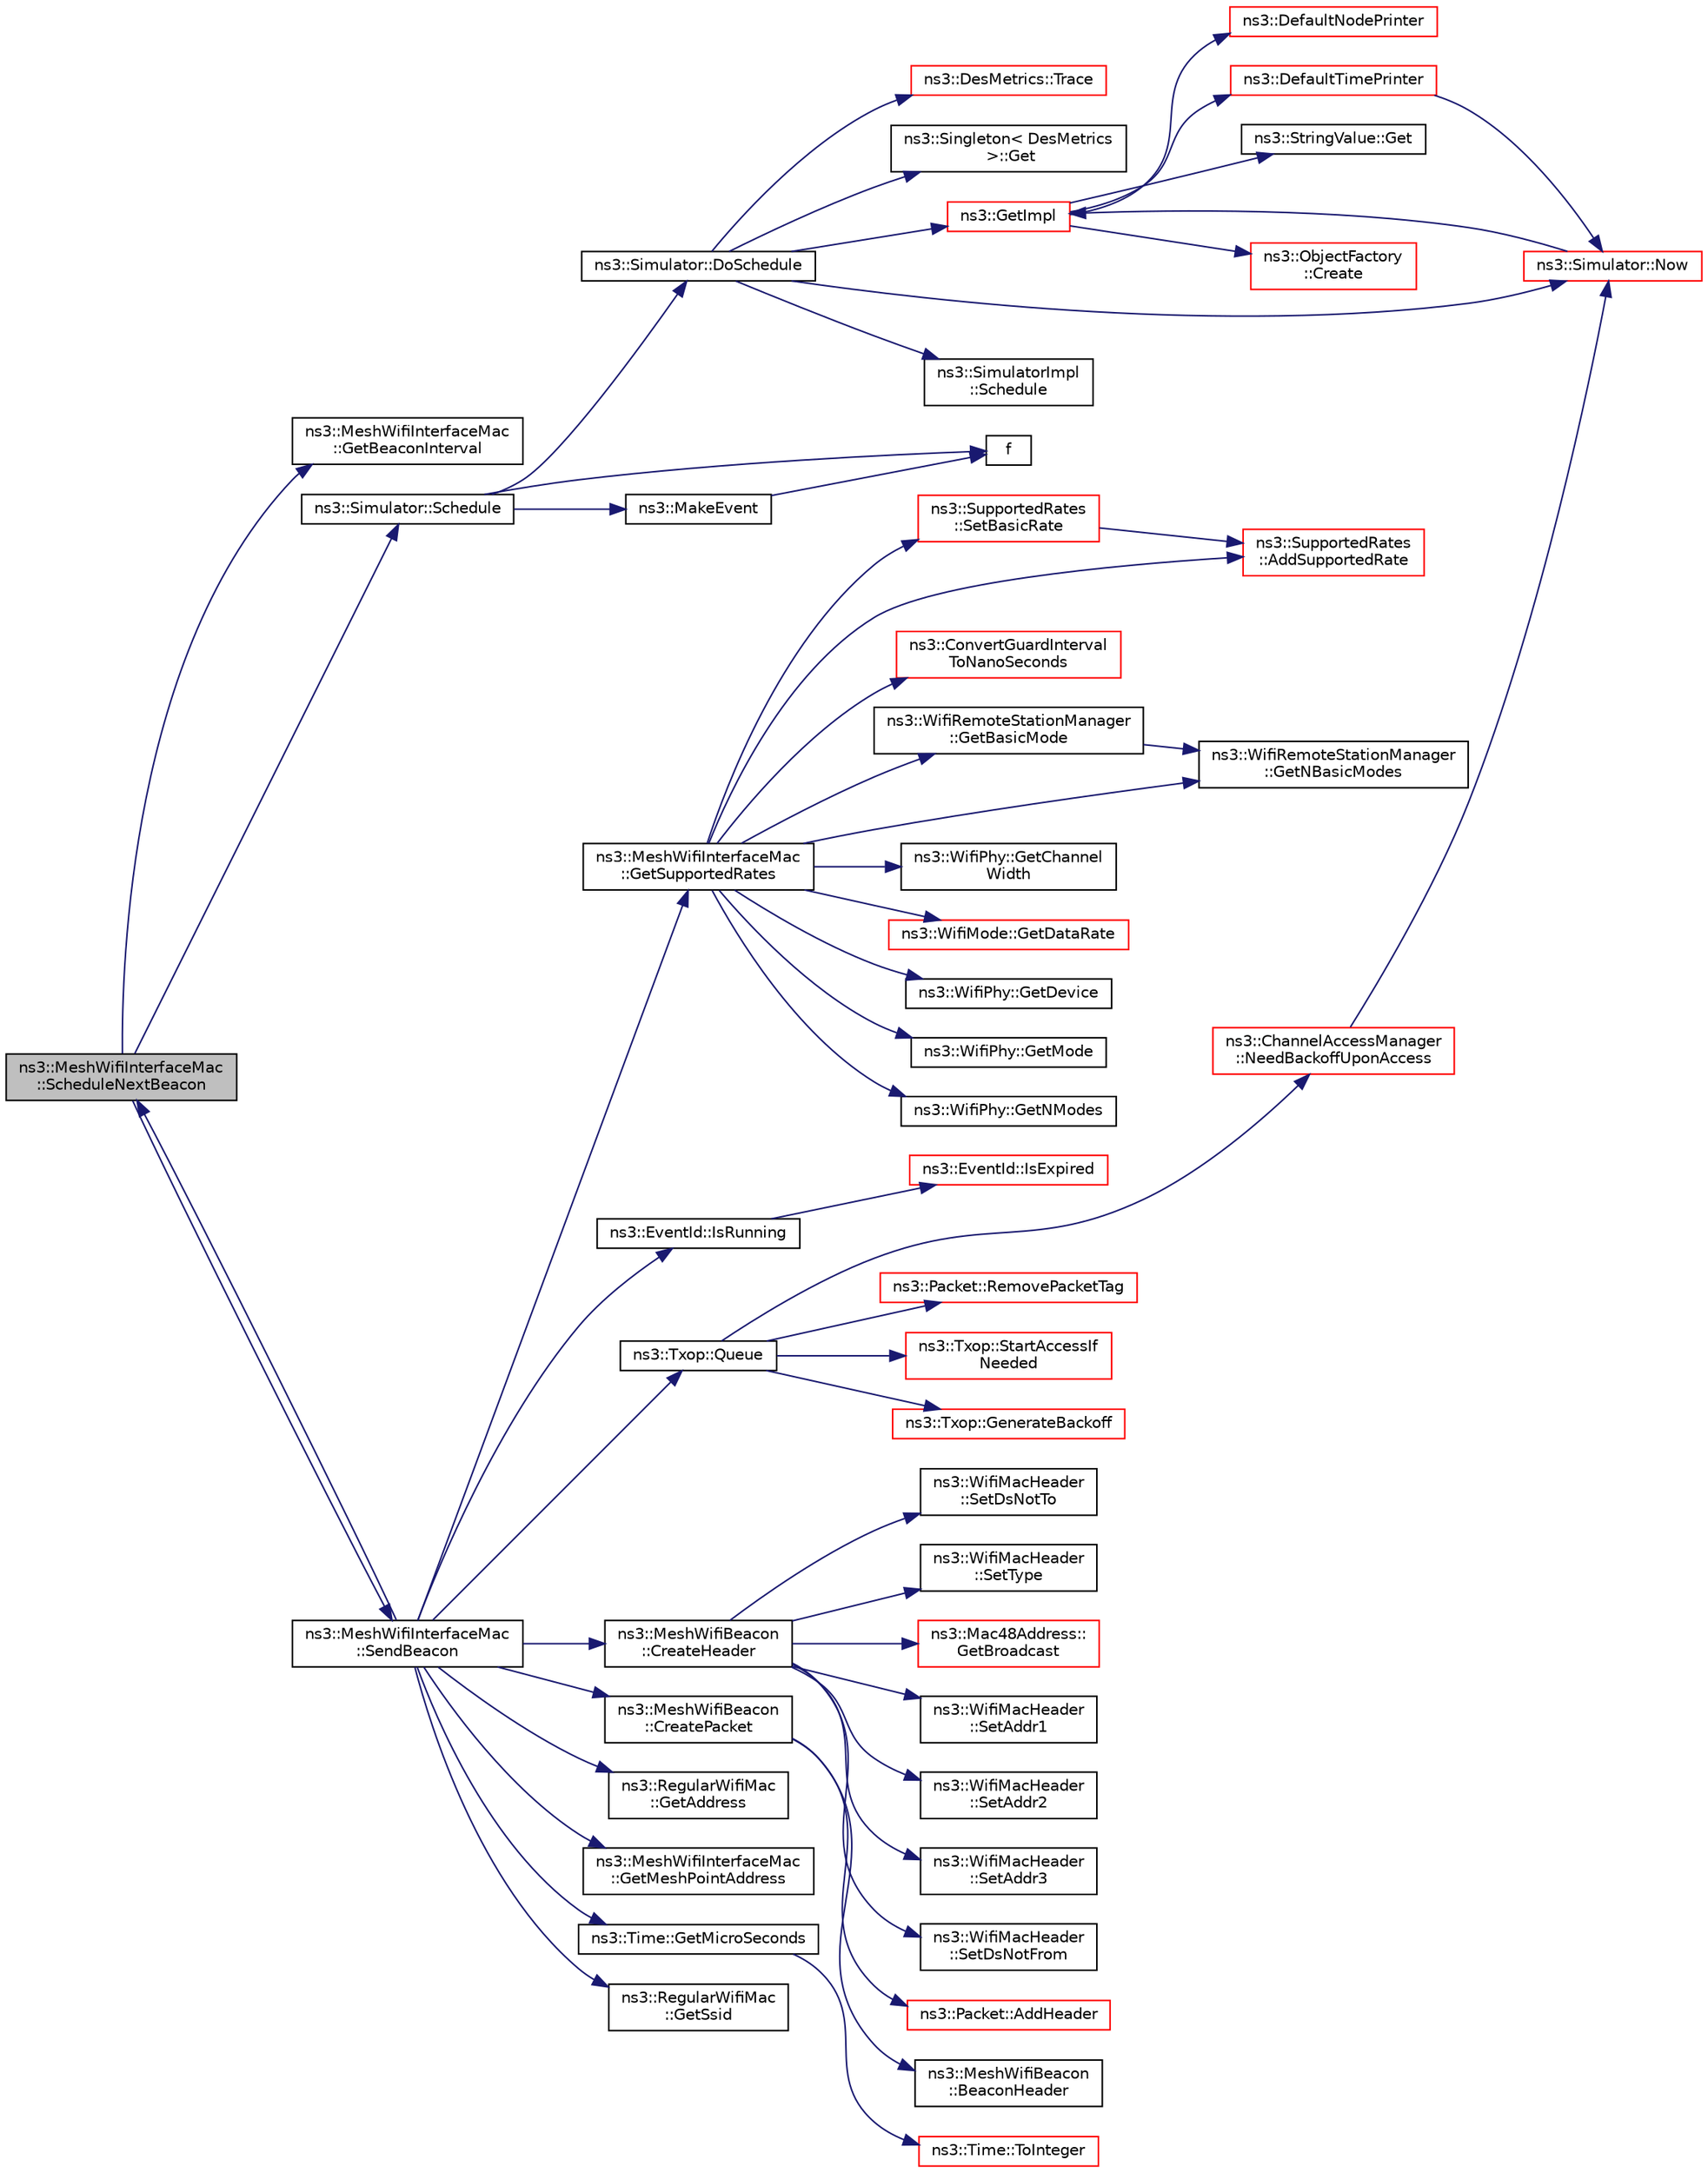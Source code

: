 digraph "ns3::MeshWifiInterfaceMac::ScheduleNextBeacon"
{
 // LATEX_PDF_SIZE
  edge [fontname="Helvetica",fontsize="10",labelfontname="Helvetica",labelfontsize="10"];
  node [fontname="Helvetica",fontsize="10",shape=record];
  rankdir="LR";
  Node1 [label="ns3::MeshWifiInterfaceMac\l::ScheduleNextBeacon",height=0.2,width=0.4,color="black", fillcolor="grey75", style="filled", fontcolor="black",tooltip="Schedule next beacon."];
  Node1 -> Node2 [color="midnightblue",fontsize="10",style="solid",fontname="Helvetica"];
  Node2 [label="ns3::MeshWifiInterfaceMac\l::GetBeaconInterval",height=0.2,width=0.4,color="black", fillcolor="white", style="filled",URL="$classns3_1_1_mesh_wifi_interface_mac.html#aaa37f89e835ac4ab27c8f356f162ef34",tooltip=" "];
  Node1 -> Node3 [color="midnightblue",fontsize="10",style="solid",fontname="Helvetica"];
  Node3 [label="ns3::Simulator::Schedule",height=0.2,width=0.4,color="black", fillcolor="white", style="filled",URL="$classns3_1_1_simulator.html#a3da7d28335c8ac0e3e86781f766df241",tooltip="Schedule an event to expire after delay."];
  Node3 -> Node4 [color="midnightblue",fontsize="10",style="solid",fontname="Helvetica"];
  Node4 [label="ns3::Simulator::DoSchedule",height=0.2,width=0.4,color="black", fillcolor="white", style="filled",URL="$classns3_1_1_simulator.html#a47af23973938819bdc89cb2807e09ed5",tooltip="Implementation of the various Schedule methods."];
  Node4 -> Node5 [color="midnightblue",fontsize="10",style="solid",fontname="Helvetica"];
  Node5 [label="ns3::Singleton\< DesMetrics\l \>::Get",height=0.2,width=0.4,color="black", fillcolor="white", style="filled",URL="$classns3_1_1_singleton.html#a80a2cd3c25a27ea72add7a9f7a141ffa",tooltip="Get a pointer to the singleton instance."];
  Node4 -> Node6 [color="midnightblue",fontsize="10",style="solid",fontname="Helvetica"];
  Node6 [label="ns3::GetImpl",height=0.2,width=0.4,color="red", fillcolor="white", style="filled",URL="$group__simulator.html#ga42eb4eddad41528d4d99794a3dae3fd0",tooltip="Get the SimulatorImpl singleton."];
  Node6 -> Node7 [color="midnightblue",fontsize="10",style="solid",fontname="Helvetica"];
  Node7 [label="ns3::ObjectFactory\l::Create",height=0.2,width=0.4,color="red", fillcolor="white", style="filled",URL="$classns3_1_1_object_factory.html#a52eda277f4aaab54266134ba48102ad7",tooltip="Create an Object instance of the configured TypeId."];
  Node6 -> Node36 [color="midnightblue",fontsize="10",style="solid",fontname="Helvetica"];
  Node36 [label="ns3::DefaultNodePrinter",height=0.2,width=0.4,color="red", fillcolor="white", style="filled",URL="$group__logging.html#gac4c06cbbed12229d85991ced145f6be2",tooltip="Default node id printer implementation."];
  Node6 -> Node39 [color="midnightblue",fontsize="10",style="solid",fontname="Helvetica"];
  Node39 [label="ns3::DefaultTimePrinter",height=0.2,width=0.4,color="red", fillcolor="white", style="filled",URL="$namespacens3.html#ae01c3c7786b644dfb8a0bb8f1201b269",tooltip="Default Time printer."];
  Node39 -> Node42 [color="midnightblue",fontsize="10",style="solid",fontname="Helvetica"];
  Node42 [label="ns3::Simulator::Now",height=0.2,width=0.4,color="red", fillcolor="white", style="filled",URL="$classns3_1_1_simulator.html#ac3178fa975b419f7875e7105be122800",tooltip="Return the current simulation virtual time."];
  Node42 -> Node6 [color="midnightblue",fontsize="10",style="solid",fontname="Helvetica"];
  Node6 -> Node44 [color="midnightblue",fontsize="10",style="solid",fontname="Helvetica"];
  Node44 [label="ns3::StringValue::Get",height=0.2,width=0.4,color="black", fillcolor="white", style="filled",URL="$classns3_1_1_string_value.html#a6f208c2778fe1c7882e5cb429b8326ae",tooltip=" "];
  Node4 -> Node42 [color="midnightblue",fontsize="10",style="solid",fontname="Helvetica"];
  Node4 -> Node56 [color="midnightblue",fontsize="10",style="solid",fontname="Helvetica"];
  Node56 [label="ns3::SimulatorImpl\l::Schedule",height=0.2,width=0.4,color="black", fillcolor="white", style="filled",URL="$classns3_1_1_simulator_impl.html#a24eac97ca7dc0e64162e3596064cfb5c",tooltip="Schedule a future event execution (in the same context)."];
  Node4 -> Node57 [color="midnightblue",fontsize="10",style="solid",fontname="Helvetica"];
  Node57 [label="ns3::DesMetrics::Trace",height=0.2,width=0.4,color="red", fillcolor="white", style="filled",URL="$classns3_1_1_des_metrics.html#ab7c6c097412d0398affbc9f8d2643160",tooltip="Trace an event to self at the time it is scheduled."];
  Node3 -> Node64 [color="midnightblue",fontsize="10",style="solid",fontname="Helvetica"];
  Node64 [label="f",height=0.2,width=0.4,color="black", fillcolor="white", style="filled",URL="$80211b_8c.html#ae7ffc1a8f84fa47a0812b2f2b9627132",tooltip=" "];
  Node3 -> Node65 [color="midnightblue",fontsize="10",style="solid",fontname="Helvetica"];
  Node65 [label="ns3::MakeEvent",height=0.2,width=0.4,color="black", fillcolor="white", style="filled",URL="$group__makeeventfnptr.html#ga289a28a2497c18a9bd299e5e2014094b",tooltip="Make an EventImpl from a function pointer taking varying numbers of arguments."];
  Node65 -> Node64 [color="midnightblue",fontsize="10",style="solid",fontname="Helvetica"];
  Node1 -> Node66 [color="midnightblue",fontsize="10",style="solid",fontname="Helvetica"];
  Node66 [label="ns3::MeshWifiInterfaceMac\l::SendBeacon",height=0.2,width=0.4,color="black", fillcolor="white", style="filled",URL="$classns3_1_1_mesh_wifi_interface_mac.html#ad83362b1af946376ee349a8ea0c4d7ba",tooltip="Send beacon."];
  Node66 -> Node67 [color="midnightblue",fontsize="10",style="solid",fontname="Helvetica"];
  Node67 [label="ns3::MeshWifiBeacon\l::CreateHeader",height=0.2,width=0.4,color="black", fillcolor="white", style="filled",URL="$classns3_1_1_mesh_wifi_beacon.html#a10959c88ec9587162cfebd1332e65a1b",tooltip="Create Wifi header for beacon frame."];
  Node67 -> Node68 [color="midnightblue",fontsize="10",style="solid",fontname="Helvetica"];
  Node68 [label="ns3::Mac48Address::\lGetBroadcast",height=0.2,width=0.4,color="red", fillcolor="white", style="filled",URL="$classns3_1_1_mac48_address.html#a55156e302c6bf950c0b558365adbde84",tooltip=" "];
  Node67 -> Node70 [color="midnightblue",fontsize="10",style="solid",fontname="Helvetica"];
  Node70 [label="ns3::WifiMacHeader\l::SetAddr1",height=0.2,width=0.4,color="black", fillcolor="white", style="filled",URL="$classns3_1_1_wifi_mac_header.html#a6478a02b80d5c01657714c5c7a0ae1cb",tooltip="Fill the Address 1 field with the given address."];
  Node67 -> Node71 [color="midnightblue",fontsize="10",style="solid",fontname="Helvetica"];
  Node71 [label="ns3::WifiMacHeader\l::SetAddr2",height=0.2,width=0.4,color="black", fillcolor="white", style="filled",URL="$classns3_1_1_wifi_mac_header.html#ab6a0efdc43d39b5da5d17eae9665271d",tooltip="Fill the Address 2 field with the given address."];
  Node67 -> Node72 [color="midnightblue",fontsize="10",style="solid",fontname="Helvetica"];
  Node72 [label="ns3::WifiMacHeader\l::SetAddr3",height=0.2,width=0.4,color="black", fillcolor="white", style="filled",URL="$classns3_1_1_wifi_mac_header.html#ace2fd1624db247bd42cbe9182996bb0e",tooltip="Fill the Address 3 field with the given address."];
  Node67 -> Node73 [color="midnightblue",fontsize="10",style="solid",fontname="Helvetica"];
  Node73 [label="ns3::WifiMacHeader\l::SetDsNotFrom",height=0.2,width=0.4,color="black", fillcolor="white", style="filled",URL="$classns3_1_1_wifi_mac_header.html#a02edeb349da4aacc6b376fcf76ff99cc",tooltip="Un-set the From DS bit in the Frame Control field."];
  Node67 -> Node74 [color="midnightblue",fontsize="10",style="solid",fontname="Helvetica"];
  Node74 [label="ns3::WifiMacHeader\l::SetDsNotTo",height=0.2,width=0.4,color="black", fillcolor="white", style="filled",URL="$classns3_1_1_wifi_mac_header.html#a977cd5a09062bfc3660a23acdebd75ec",tooltip="Un-set the To DS bit in the Frame Control field."];
  Node67 -> Node75 [color="midnightblue",fontsize="10",style="solid",fontname="Helvetica"];
  Node75 [label="ns3::WifiMacHeader\l::SetType",height=0.2,width=0.4,color="black", fillcolor="white", style="filled",URL="$classns3_1_1_wifi_mac_header.html#a71172371f11f1cfcb3912bb03134c285",tooltip="Set Type/Subtype values with the correct values depending on the given type."];
  Node66 -> Node76 [color="midnightblue",fontsize="10",style="solid",fontname="Helvetica"];
  Node76 [label="ns3::MeshWifiBeacon\l::CreatePacket",height=0.2,width=0.4,color="black", fillcolor="white", style="filled",URL="$classns3_1_1_mesh_wifi_beacon.html#a826279378f1756d0f201bae17bbdae90",tooltip="Create frame = { beacon header + all information elements sorted by ElementId () }."];
  Node76 -> Node77 [color="midnightblue",fontsize="10",style="solid",fontname="Helvetica"];
  Node77 [label="ns3::Packet::AddHeader",height=0.2,width=0.4,color="red", fillcolor="white", style="filled",URL="$classns3_1_1_packet.html#a465108c595a0bc592095cbcab1832ed8",tooltip="Add header to this packet."];
  Node76 -> Node116 [color="midnightblue",fontsize="10",style="solid",fontname="Helvetica"];
  Node116 [label="ns3::MeshWifiBeacon\l::BeaconHeader",height=0.2,width=0.4,color="black", fillcolor="white", style="filled",URL="$classns3_1_1_mesh_wifi_beacon.html#a884124ca09af666565d56f664121c523",tooltip="Read standard Wifi beacon header."];
  Node66 -> Node117 [color="midnightblue",fontsize="10",style="solid",fontname="Helvetica"];
  Node117 [label="ns3::RegularWifiMac\l::GetAddress",height=0.2,width=0.4,color="black", fillcolor="white", style="filled",URL="$classns3_1_1_regular_wifi_mac.html#aec7ede7cc93b6ec04d447b1649ab27e8",tooltip=" "];
  Node66 -> Node118 [color="midnightblue",fontsize="10",style="solid",fontname="Helvetica"];
  Node118 [label="ns3::MeshWifiInterfaceMac\l::GetMeshPointAddress",height=0.2,width=0.4,color="black", fillcolor="white", style="filled",URL="$classns3_1_1_mesh_wifi_interface_mac.html#a989481870bdae5c83dd463aacc07e52a",tooltip=" "];
  Node66 -> Node119 [color="midnightblue",fontsize="10",style="solid",fontname="Helvetica"];
  Node119 [label="ns3::Time::GetMicroSeconds",height=0.2,width=0.4,color="black", fillcolor="white", style="filled",URL="$classns3_1_1_time.html#a0b012c8e774fc7b96cad91a05c8e0122",tooltip="Get an approximation of the time stored in this instance in the indicated unit."];
  Node119 -> Node120 [color="midnightblue",fontsize="10",style="solid",fontname="Helvetica"];
  Node120 [label="ns3::Time::ToInteger",height=0.2,width=0.4,color="red", fillcolor="white", style="filled",URL="$classns3_1_1_time.html#a4bd2d3c8a919e4b57e60692b53db4a61",tooltip="Get the Time value expressed in a particular unit."];
  Node66 -> Node129 [color="midnightblue",fontsize="10",style="solid",fontname="Helvetica"];
  Node129 [label="ns3::RegularWifiMac\l::GetSsid",height=0.2,width=0.4,color="black", fillcolor="white", style="filled",URL="$classns3_1_1_regular_wifi_mac.html#acffe8d4db892391c9fe5f2365edeb4b5",tooltip=" "];
  Node66 -> Node130 [color="midnightblue",fontsize="10",style="solid",fontname="Helvetica"];
  Node130 [label="ns3::MeshWifiInterfaceMac\l::GetSupportedRates",height=0.2,width=0.4,color="black", fillcolor="white", style="filled",URL="$classns3_1_1_mesh_wifi_interface_mac.html#ae564ee657ce84f1023eabfd6d3e474a4",tooltip=" "];
  Node130 -> Node131 [color="midnightblue",fontsize="10",style="solid",fontname="Helvetica"];
  Node131 [label="ns3::SupportedRates\l::AddSupportedRate",height=0.2,width=0.4,color="red", fillcolor="white", style="filled",URL="$classns3_1_1_supported_rates.html#aeaee0cacfafe73f0c661cceaf53da0f3",tooltip="Add the given rate to the supported rates."];
  Node130 -> Node134 [color="midnightblue",fontsize="10",style="solid",fontname="Helvetica"];
  Node134 [label="ns3::ConvertGuardInterval\lToNanoSeconds",height=0.2,width=0.4,color="red", fillcolor="white", style="filled",URL="$namespacens3.html#a979caa1d7cbfc08ececb6fd3ad561e26",tooltip="Convert the guard interval to nanoseconds based on the WifiMode."];
  Node130 -> Node141 [color="midnightblue",fontsize="10",style="solid",fontname="Helvetica"];
  Node141 [label="ns3::WifiRemoteStationManager\l::GetBasicMode",height=0.2,width=0.4,color="black", fillcolor="white", style="filled",URL="$classns3_1_1_wifi_remote_station_manager.html#ab239018079ee424c7dfe9a81b4abc3b0",tooltip="Return a basic mode from the set of basic modes."];
  Node141 -> Node142 [color="midnightblue",fontsize="10",style="solid",fontname="Helvetica"];
  Node142 [label="ns3::WifiRemoteStationManager\l::GetNBasicModes",height=0.2,width=0.4,color="black", fillcolor="white", style="filled",URL="$classns3_1_1_wifi_remote_station_manager.html#a433cd6f0f2b9ab512fb4c2578e661ebb",tooltip="Return the number of basic modes we support."];
  Node130 -> Node143 [color="midnightblue",fontsize="10",style="solid",fontname="Helvetica"];
  Node143 [label="ns3::WifiPhy::GetChannel\lWidth",height=0.2,width=0.4,color="black", fillcolor="white", style="filled",URL="$classns3_1_1_wifi_phy.html#af55a96fc67e724abd99aeaeab826187f",tooltip=" "];
  Node130 -> Node144 [color="midnightblue",fontsize="10",style="solid",fontname="Helvetica"];
  Node144 [label="ns3::WifiMode::GetDataRate",height=0.2,width=0.4,color="red", fillcolor="white", style="filled",URL="$classns3_1_1_wifi_mode.html#ad90f36e733ceaf8c5771cfbda437e14f",tooltip=" "];
  Node130 -> Node148 [color="midnightblue",fontsize="10",style="solid",fontname="Helvetica"];
  Node148 [label="ns3::WifiPhy::GetDevice",height=0.2,width=0.4,color="black", fillcolor="white", style="filled",URL="$classns3_1_1_wifi_phy.html#adf2fa40dcba4e52e9bc67c6ffc819170",tooltip="Return the device this PHY is associated with."];
  Node130 -> Node149 [color="midnightblue",fontsize="10",style="solid",fontname="Helvetica"];
  Node149 [label="ns3::WifiPhy::GetMode",height=0.2,width=0.4,color="black", fillcolor="white", style="filled",URL="$classns3_1_1_wifi_phy.html#aa1b9ecfcc6436b8882af36500cb0a2ea",tooltip="The WifiPhy::GetNModes() and WifiPhy::GetMode() methods are used (e.g., by a WifiRemoteStationManager..."];
  Node130 -> Node142 [color="midnightblue",fontsize="10",style="solid",fontname="Helvetica"];
  Node130 -> Node150 [color="midnightblue",fontsize="10",style="solid",fontname="Helvetica"];
  Node150 [label="ns3::WifiPhy::GetNModes",height=0.2,width=0.4,color="black", fillcolor="white", style="filled",URL="$classns3_1_1_wifi_phy.html#a978d3a554116b0654c40fc22e469ceaa",tooltip="The WifiPhy::GetNModes() and WifiPhy::GetMode() methods are used (e.g., by a WifiRemoteStationManager..."];
  Node130 -> Node151 [color="midnightblue",fontsize="10",style="solid",fontname="Helvetica"];
  Node151 [label="ns3::SupportedRates\l::SetBasicRate",height=0.2,width=0.4,color="red", fillcolor="white", style="filled",URL="$classns3_1_1_supported_rates.html#a117effc01647a6906db8da917695bcad",tooltip="Set the given rate to basic rates."];
  Node151 -> Node131 [color="midnightblue",fontsize="10",style="solid",fontname="Helvetica"];
  Node66 -> Node152 [color="midnightblue",fontsize="10",style="solid",fontname="Helvetica"];
  Node152 [label="ns3::EventId::IsRunning",height=0.2,width=0.4,color="black", fillcolor="white", style="filled",URL="$classns3_1_1_event_id.html#a8b41e6f8c54db6bede8a7dcaf917074a",tooltip="This method is syntactic sugar for !IsExpired()."];
  Node152 -> Node153 [color="midnightblue",fontsize="10",style="solid",fontname="Helvetica"];
  Node153 [label="ns3::EventId::IsExpired",height=0.2,width=0.4,color="red", fillcolor="white", style="filled",URL="$classns3_1_1_event_id.html#acc25141054209b1a286a5471a51bd0c0",tooltip="This method is syntactic sugar for the ns3::Simulator::IsExpired method."];
  Node66 -> Node156 [color="midnightblue",fontsize="10",style="solid",fontname="Helvetica"];
  Node156 [label="ns3::Txop::Queue",height=0.2,width=0.4,color="black", fillcolor="white", style="filled",URL="$classns3_1_1_txop.html#ae0a0bbafaed367559bce8c10c184666f",tooltip=" "];
  Node156 -> Node157 [color="midnightblue",fontsize="10",style="solid",fontname="Helvetica"];
  Node157 [label="ns3::Txop::GenerateBackoff",height=0.2,width=0.4,color="red", fillcolor="white", style="filled",URL="$classns3_1_1_txop.html#ae211c699c905b2186281923353ba0a26",tooltip="Generate a new backoff now."];
  Node156 -> Node164 [color="midnightblue",fontsize="10",style="solid",fontname="Helvetica"];
  Node164 [label="ns3::ChannelAccessManager\l::NeedBackoffUponAccess",height=0.2,width=0.4,color="red", fillcolor="white", style="filled",URL="$classns3_1_1_channel_access_manager.html#ad7a1a64ddd5206865b5989d9401b70ee",tooltip="Determine if a new backoff needs to be generated when a packet is queued for transmission."];
  Node164 -> Node42 [color="midnightblue",fontsize="10",style="solid",fontname="Helvetica"];
  Node156 -> Node184 [color="midnightblue",fontsize="10",style="solid",fontname="Helvetica"];
  Node184 [label="ns3::Packet::RemovePacketTag",height=0.2,width=0.4,color="red", fillcolor="white", style="filled",URL="$classns3_1_1_packet.html#a078fe922d976a417ab25ba2f3c2fd667",tooltip="Remove a packet tag."];
  Node156 -> Node191 [color="midnightblue",fontsize="10",style="solid",fontname="Helvetica"];
  Node191 [label="ns3::Txop::StartAccessIf\lNeeded",height=0.2,width=0.4,color="red", fillcolor="white", style="filled",URL="$classns3_1_1_txop.html#afd99f40351a5b67181f14008d0751075",tooltip="Request access from Txop if needed."];
  Node66 -> Node1 [color="midnightblue",fontsize="10",style="solid",fontname="Helvetica"];
}
